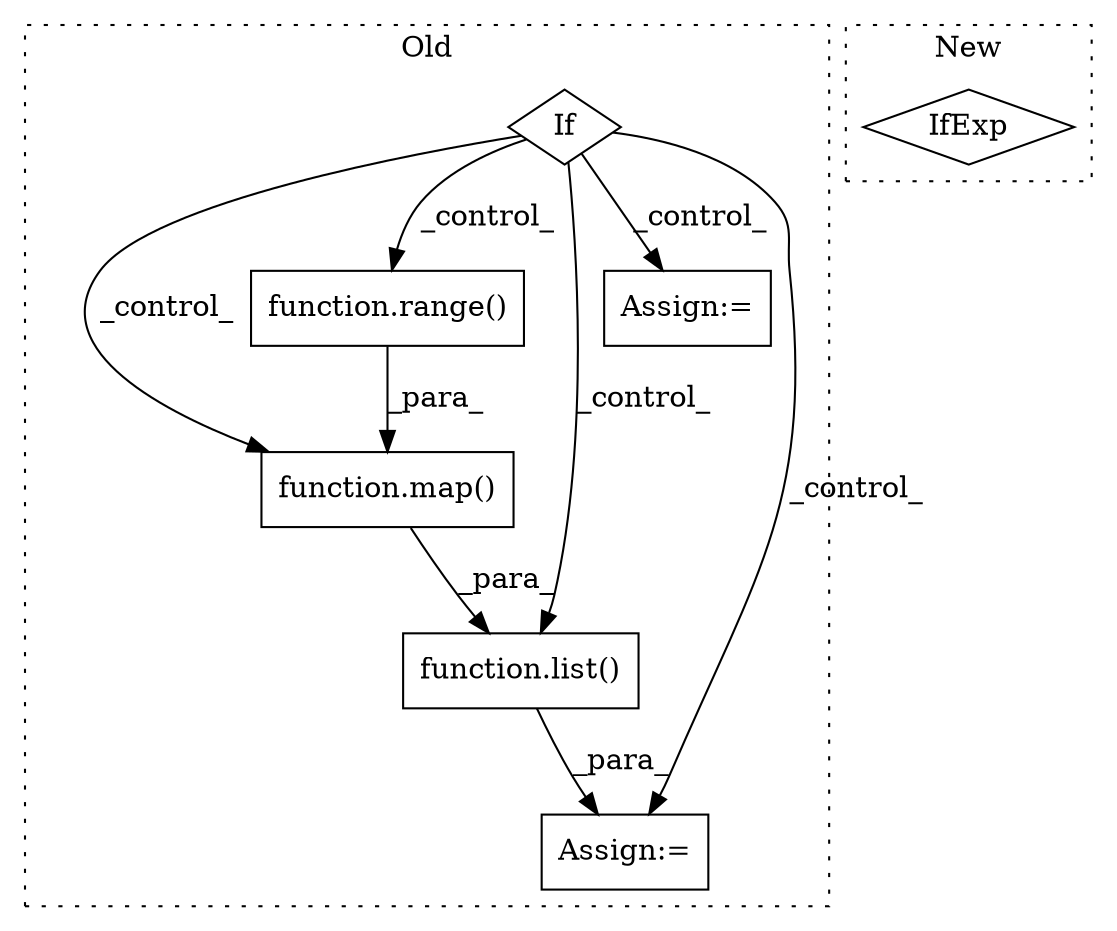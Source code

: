 digraph G {
subgraph cluster0 {
1 [label="function.map()" a="75" s="3319,3368" l="4,1" shape="box"];
3 [label="function.list()" a="75" s="3314,3369" l="5,1" shape="box"];
4 [label="If" a="96" s="2720" l="3" shape="diamond"];
5 [label="Assign:=" a="68" s="3311" l="3" shape="box"];
6 [label="Assign:=" a="68" s="2771" l="3" shape="box"];
7 [label="function.range()" a="75" s="3262,3284" l="6,1" shape="box"];
label = "Old";
style="dotted";
}
subgraph cluster1 {
2 [label="IfExp" a="51" s="3940,3969" l="4,6" shape="diamond"];
label = "New";
style="dotted";
}
1 -> 3 [label="_para_"];
3 -> 5 [label="_para_"];
4 -> 7 [label="_control_"];
4 -> 3 [label="_control_"];
4 -> 6 [label="_control_"];
4 -> 1 [label="_control_"];
4 -> 5 [label="_control_"];
7 -> 1 [label="_para_"];
}